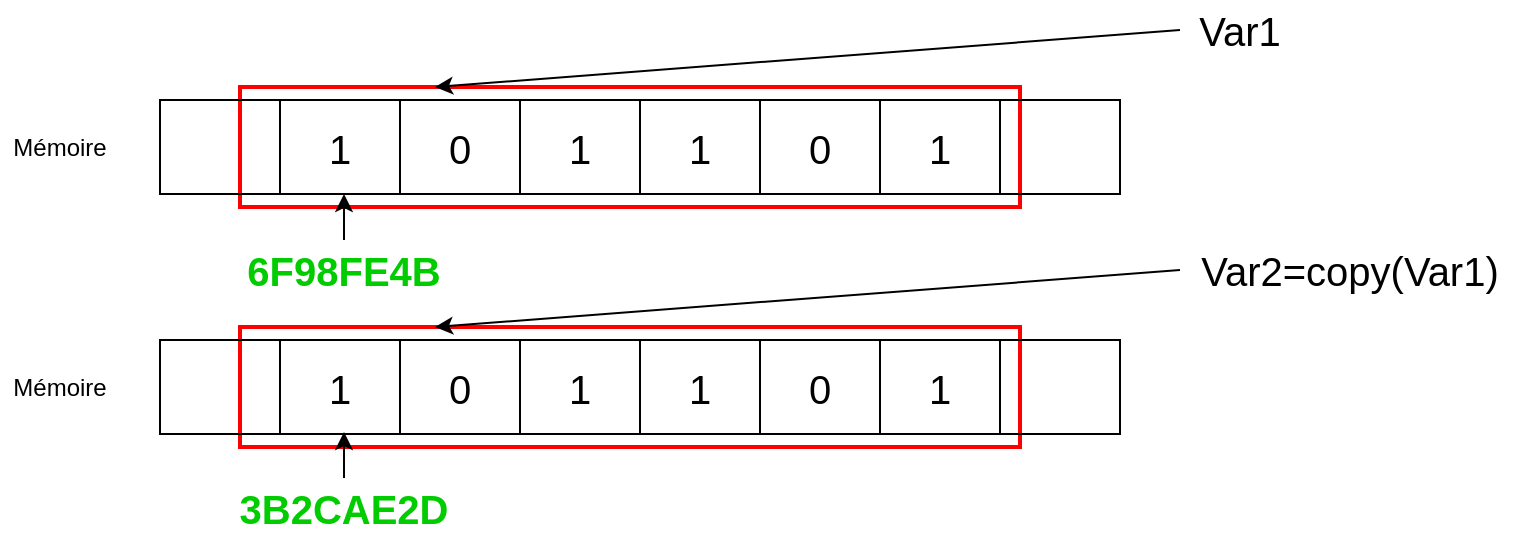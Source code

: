 <mxfile version="22.0.6" type="device">
  <diagram name="Page-1" id="cliVUNstGf0KKi-_6Wwc">
    <mxGraphModel dx="2261" dy="726" grid="1" gridSize="10" guides="1" tooltips="1" connect="1" arrows="1" fold="1" page="1" pageScale="1" pageWidth="827" pageHeight="1169" math="0" shadow="0">
      <root>
        <mxCell id="0" />
        <mxCell id="1" parent="0" />
        <mxCell id="hdeLzdVCYkOEEe3Clmt7-19" value="" style="rounded=0;whiteSpace=wrap;html=1;strokeColor=#FF0000;strokeWidth=2;" parent="1" vertex="1">
          <mxGeometry x="-680" y="443.5" width="390" height="60" as="geometry" />
        </mxCell>
        <mxCell id="hdeLzdVCYkOEEe3Clmt7-1" value="" style="childLayout=tableLayout;recursiveResize=0;shadow=0;fillColor=none;fontSize=19;" parent="1" vertex="1">
          <mxGeometry x="-720" y="450" width="480" height="47" as="geometry" />
        </mxCell>
        <mxCell id="hdeLzdVCYkOEEe3Clmt7-2" value="" style="shape=tableRow;horizontal=0;startSize=0;swimlaneHead=0;swimlaneBody=0;top=0;left=0;bottom=0;right=0;dropTarget=0;collapsible=0;recursiveResize=0;expand=0;fontStyle=0;fillColor=none;strokeColor=inherit;" parent="hdeLzdVCYkOEEe3Clmt7-1" vertex="1">
          <mxGeometry width="480" height="47" as="geometry" />
        </mxCell>
        <mxCell id="hdeLzdVCYkOEEe3Clmt7-3" value="" style="connectable=0;recursiveResize=0;strokeColor=inherit;fillColor=none;align=center;whiteSpace=wrap;html=1;" parent="hdeLzdVCYkOEEe3Clmt7-2" vertex="1">
          <mxGeometry width="60" height="47" as="geometry">
            <mxRectangle width="60" height="47" as="alternateBounds" />
          </mxGeometry>
        </mxCell>
        <mxCell id="hdeLzdVCYkOEEe3Clmt7-4" value="1" style="connectable=0;recursiveResize=0;strokeColor=inherit;fillColor=none;align=center;whiteSpace=wrap;html=1;fontSize=20;" parent="hdeLzdVCYkOEEe3Clmt7-2" vertex="1">
          <mxGeometry x="60" width="60" height="47" as="geometry">
            <mxRectangle width="60" height="47" as="alternateBounds" />
          </mxGeometry>
        </mxCell>
        <mxCell id="hdeLzdVCYkOEEe3Clmt7-5" value="0" style="connectable=0;recursiveResize=0;strokeColor=inherit;fillColor=none;align=center;whiteSpace=wrap;html=1;fontSize=20;" parent="hdeLzdVCYkOEEe3Clmt7-2" vertex="1">
          <mxGeometry x="120" width="60" height="47" as="geometry">
            <mxRectangle width="60" height="47" as="alternateBounds" />
          </mxGeometry>
        </mxCell>
        <mxCell id="hdeLzdVCYkOEEe3Clmt7-14" value="1" style="connectable=0;recursiveResize=0;strokeColor=inherit;fillColor=none;align=center;whiteSpace=wrap;html=1;fontSize=20;" parent="hdeLzdVCYkOEEe3Clmt7-2" vertex="1">
          <mxGeometry x="180" width="60" height="47" as="geometry">
            <mxRectangle width="60" height="47" as="alternateBounds" />
          </mxGeometry>
        </mxCell>
        <mxCell id="hdeLzdVCYkOEEe3Clmt7-15" value="&lt;div style=&quot;font-size: 20px;&quot;&gt;1&lt;/div&gt;" style="connectable=0;recursiveResize=0;strokeColor=inherit;fillColor=none;align=center;whiteSpace=wrap;html=1;fontSize=20;" parent="hdeLzdVCYkOEEe3Clmt7-2" vertex="1">
          <mxGeometry x="240" width="60" height="47" as="geometry">
            <mxRectangle width="60" height="47" as="alternateBounds" />
          </mxGeometry>
        </mxCell>
        <mxCell id="hdeLzdVCYkOEEe3Clmt7-16" value="0" style="connectable=0;recursiveResize=0;strokeColor=inherit;fillColor=none;align=center;whiteSpace=wrap;html=1;fontSize=20;" parent="hdeLzdVCYkOEEe3Clmt7-2" vertex="1">
          <mxGeometry x="300" width="60" height="47" as="geometry">
            <mxRectangle width="60" height="47" as="alternateBounds" />
          </mxGeometry>
        </mxCell>
        <mxCell id="hdeLzdVCYkOEEe3Clmt7-17" value="1" style="connectable=0;recursiveResize=0;strokeColor=inherit;fillColor=none;align=center;whiteSpace=wrap;html=1;fontSize=20;" parent="hdeLzdVCYkOEEe3Clmt7-2" vertex="1">
          <mxGeometry x="360" width="60" height="47" as="geometry">
            <mxRectangle width="60" height="47" as="alternateBounds" />
          </mxGeometry>
        </mxCell>
        <mxCell id="hdeLzdVCYkOEEe3Clmt7-20" style="connectable=0;recursiveResize=0;strokeColor=inherit;fillColor=none;align=center;whiteSpace=wrap;html=1;fontSize=20;" parent="hdeLzdVCYkOEEe3Clmt7-2" vertex="1">
          <mxGeometry x="420" width="60" height="47" as="geometry">
            <mxRectangle width="60" height="47" as="alternateBounds" />
          </mxGeometry>
        </mxCell>
        <mxCell id="hdeLzdVCYkOEEe3Clmt7-18" value="Var1" style="text;html=1;strokeColor=none;fillColor=none;align=center;verticalAlign=middle;whiteSpace=wrap;rounded=0;fontSize=20;" parent="1" vertex="1">
          <mxGeometry x="-210" y="400" width="60" height="30" as="geometry" />
        </mxCell>
        <mxCell id="hdeLzdVCYkOEEe3Clmt7-23" value="" style="endArrow=classic;html=1;rounded=0;entryX=0.25;entryY=0;entryDx=0;entryDy=0;exitX=0;exitY=0.5;exitDx=0;exitDy=0;" parent="1" source="hdeLzdVCYkOEEe3Clmt7-18" target="hdeLzdVCYkOEEe3Clmt7-19" edge="1">
          <mxGeometry width="50" height="50" relative="1" as="geometry">
            <mxPoint x="-470" y="470" as="sourcePoint" />
            <mxPoint x="-420" y="420" as="targetPoint" />
          </mxGeometry>
        </mxCell>
        <mxCell id="hdeLzdVCYkOEEe3Clmt7-24" value="" style="rounded=0;whiteSpace=wrap;html=1;strokeColor=#FF0000;strokeWidth=2;" parent="1" vertex="1">
          <mxGeometry x="-680" y="563.5" width="390" height="60" as="geometry" />
        </mxCell>
        <mxCell id="hdeLzdVCYkOEEe3Clmt7-25" value="" style="childLayout=tableLayout;recursiveResize=0;shadow=0;fillColor=none;fontSize=19;" parent="1" vertex="1">
          <mxGeometry x="-720" y="570" width="480" height="47" as="geometry" />
        </mxCell>
        <mxCell id="hdeLzdVCYkOEEe3Clmt7-26" value="" style="shape=tableRow;horizontal=0;startSize=0;swimlaneHead=0;swimlaneBody=0;top=0;left=0;bottom=0;right=0;dropTarget=0;collapsible=0;recursiveResize=0;expand=0;fontStyle=0;fillColor=none;strokeColor=inherit;" parent="hdeLzdVCYkOEEe3Clmt7-25" vertex="1">
          <mxGeometry width="480" height="47" as="geometry" />
        </mxCell>
        <mxCell id="hdeLzdVCYkOEEe3Clmt7-27" value="" style="connectable=0;recursiveResize=0;strokeColor=inherit;fillColor=none;align=center;whiteSpace=wrap;html=1;" parent="hdeLzdVCYkOEEe3Clmt7-26" vertex="1">
          <mxGeometry width="60" height="47" as="geometry">
            <mxRectangle width="60" height="47" as="alternateBounds" />
          </mxGeometry>
        </mxCell>
        <mxCell id="hdeLzdVCYkOEEe3Clmt7-28" value="1" style="connectable=0;recursiveResize=0;strokeColor=inherit;fillColor=none;align=center;whiteSpace=wrap;html=1;fontSize=20;" parent="hdeLzdVCYkOEEe3Clmt7-26" vertex="1">
          <mxGeometry x="60" width="60" height="47" as="geometry">
            <mxRectangle width="60" height="47" as="alternateBounds" />
          </mxGeometry>
        </mxCell>
        <mxCell id="hdeLzdVCYkOEEe3Clmt7-29" value="0" style="connectable=0;recursiveResize=0;strokeColor=inherit;fillColor=none;align=center;whiteSpace=wrap;html=1;fontSize=20;" parent="hdeLzdVCYkOEEe3Clmt7-26" vertex="1">
          <mxGeometry x="120" width="60" height="47" as="geometry">
            <mxRectangle width="60" height="47" as="alternateBounds" />
          </mxGeometry>
        </mxCell>
        <mxCell id="hdeLzdVCYkOEEe3Clmt7-30" value="1" style="connectable=0;recursiveResize=0;strokeColor=inherit;fillColor=none;align=center;whiteSpace=wrap;html=1;fontSize=20;" parent="hdeLzdVCYkOEEe3Clmt7-26" vertex="1">
          <mxGeometry x="180" width="60" height="47" as="geometry">
            <mxRectangle width="60" height="47" as="alternateBounds" />
          </mxGeometry>
        </mxCell>
        <mxCell id="hdeLzdVCYkOEEe3Clmt7-31" value="&lt;div style=&quot;font-size: 20px;&quot;&gt;1&lt;/div&gt;" style="connectable=0;recursiveResize=0;strokeColor=inherit;fillColor=none;align=center;whiteSpace=wrap;html=1;fontSize=20;" parent="hdeLzdVCYkOEEe3Clmt7-26" vertex="1">
          <mxGeometry x="240" width="60" height="47" as="geometry">
            <mxRectangle width="60" height="47" as="alternateBounds" />
          </mxGeometry>
        </mxCell>
        <mxCell id="hdeLzdVCYkOEEe3Clmt7-32" value="0" style="connectable=0;recursiveResize=0;strokeColor=inherit;fillColor=none;align=center;whiteSpace=wrap;html=1;fontSize=20;" parent="hdeLzdVCYkOEEe3Clmt7-26" vertex="1">
          <mxGeometry x="300" width="60" height="47" as="geometry">
            <mxRectangle width="60" height="47" as="alternateBounds" />
          </mxGeometry>
        </mxCell>
        <mxCell id="hdeLzdVCYkOEEe3Clmt7-33" value="1" style="connectable=0;recursiveResize=0;strokeColor=inherit;fillColor=none;align=center;whiteSpace=wrap;html=1;fontSize=20;" parent="hdeLzdVCYkOEEe3Clmt7-26" vertex="1">
          <mxGeometry x="360" width="60" height="47" as="geometry">
            <mxRectangle width="60" height="47" as="alternateBounds" />
          </mxGeometry>
        </mxCell>
        <mxCell id="hdeLzdVCYkOEEe3Clmt7-34" style="connectable=0;recursiveResize=0;strokeColor=inherit;fillColor=none;align=center;whiteSpace=wrap;html=1;fontSize=20;" parent="hdeLzdVCYkOEEe3Clmt7-26" vertex="1">
          <mxGeometry x="420" width="60" height="47" as="geometry">
            <mxRectangle width="60" height="47" as="alternateBounds" />
          </mxGeometry>
        </mxCell>
        <mxCell id="hdeLzdVCYkOEEe3Clmt7-35" value="&lt;div&gt;Var2=copy(Var1)&lt;/div&gt;" style="text;html=1;strokeColor=none;fillColor=none;align=center;verticalAlign=middle;whiteSpace=wrap;rounded=0;fontSize=20;" parent="1" vertex="1">
          <mxGeometry x="-210" y="520" width="170" height="30" as="geometry" />
        </mxCell>
        <mxCell id="hdeLzdVCYkOEEe3Clmt7-36" value="" style="endArrow=classic;html=1;rounded=0;entryX=0.25;entryY=0;entryDx=0;entryDy=0;exitX=0;exitY=0.5;exitDx=0;exitDy=0;" parent="1" source="hdeLzdVCYkOEEe3Clmt7-35" target="hdeLzdVCYkOEEe3Clmt7-24" edge="1">
          <mxGeometry width="50" height="50" relative="1" as="geometry">
            <mxPoint x="-470" y="590" as="sourcePoint" />
            <mxPoint x="-420" y="540" as="targetPoint" />
          </mxGeometry>
        </mxCell>
        <mxCell id="hdeLzdVCYkOEEe3Clmt7-91" value="Mémoire" style="text;html=1;strokeColor=none;fillColor=none;align=center;verticalAlign=middle;whiteSpace=wrap;rounded=0;" parent="1" vertex="1">
          <mxGeometry x="-800" y="458.5" width="60" height="30" as="geometry" />
        </mxCell>
        <mxCell id="hdeLzdVCYkOEEe3Clmt7-92" value="Mémoire" style="text;html=1;strokeColor=none;fillColor=none;align=center;verticalAlign=middle;whiteSpace=wrap;rounded=0;" parent="1" vertex="1">
          <mxGeometry x="-800" y="578.5" width="60" height="30" as="geometry" />
        </mxCell>
        <mxCell id="GD81u4Oe5wGzPIf6YiYy-1" value="6F98FE4B" style="text;html=1;strokeColor=none;fillColor=none;align=center;verticalAlign=middle;whiteSpace=wrap;rounded=0;fontColor=#00CC00;fontStyle=1;fontSize=20;" vertex="1" parent="1">
          <mxGeometry x="-658" y="520" width="60" height="30" as="geometry" />
        </mxCell>
        <mxCell id="GD81u4Oe5wGzPIf6YiYy-2" value="" style="endArrow=classic;html=1;rounded=0;entryX=0.191;entryY=0.997;entryDx=0;entryDy=0;exitX=0.5;exitY=0;exitDx=0;exitDy=0;entryPerimeter=0;" edge="1" parent="1" source="GD81u4Oe5wGzPIf6YiYy-1">
          <mxGeometry width="50" height="50" relative="1" as="geometry">
            <mxPoint x="-670" y="660" as="sourcePoint" />
            <mxPoint x="-628" y="497" as="targetPoint" />
          </mxGeometry>
        </mxCell>
        <mxCell id="GD81u4Oe5wGzPIf6YiYy-3" value="3B2CAE2D" style="text;html=1;strokeColor=none;fillColor=none;align=center;verticalAlign=middle;whiteSpace=wrap;rounded=0;fontColor=#00CC00;fontStyle=1;fontSize=20;" vertex="1" parent="1">
          <mxGeometry x="-658" y="639" width="60" height="30" as="geometry" />
        </mxCell>
        <mxCell id="GD81u4Oe5wGzPIf6YiYy-4" value="" style="endArrow=classic;html=1;rounded=0;entryX=0.191;entryY=0.997;entryDx=0;entryDy=0;exitX=0.5;exitY=0;exitDx=0;exitDy=0;entryPerimeter=0;" edge="1" parent="1" source="GD81u4Oe5wGzPIf6YiYy-3">
          <mxGeometry width="50" height="50" relative="1" as="geometry">
            <mxPoint x="-670" y="779" as="sourcePoint" />
            <mxPoint x="-628" y="616" as="targetPoint" />
          </mxGeometry>
        </mxCell>
      </root>
    </mxGraphModel>
  </diagram>
</mxfile>
